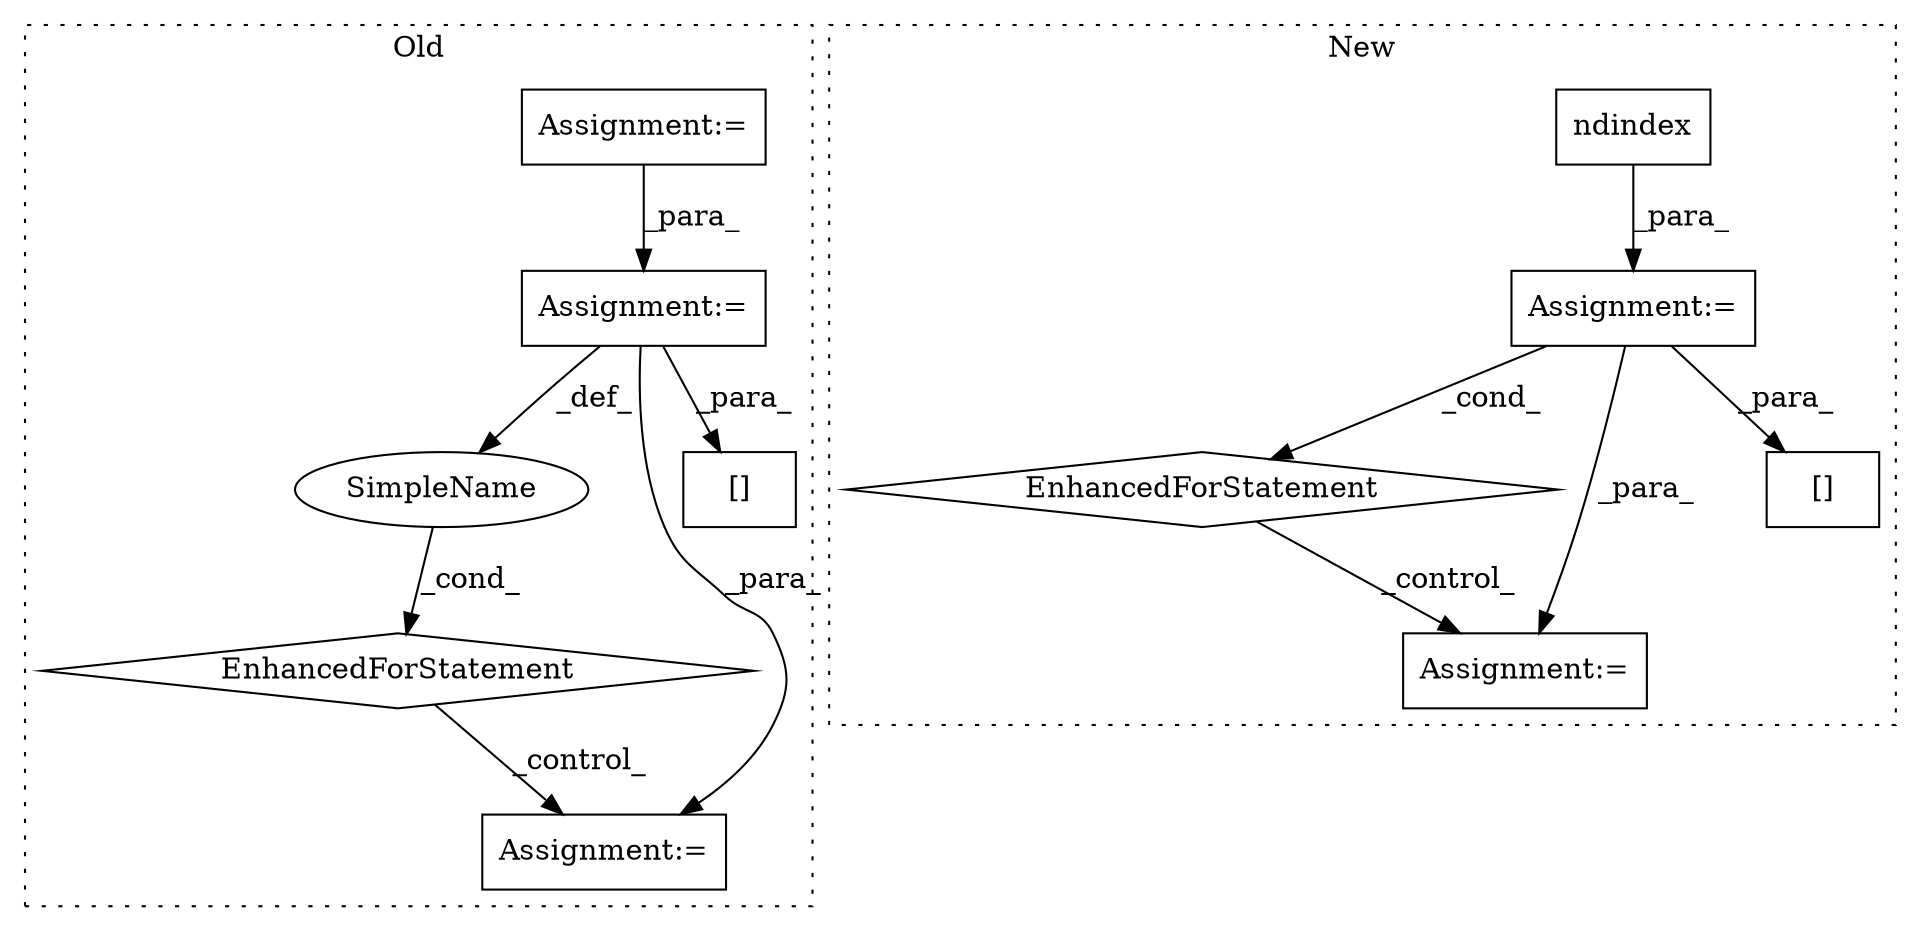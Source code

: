 digraph G {
subgraph cluster0 {
1 [label="EnhancedForStatement" a="70" s="1017,1100" l="57,2" shape="diamond"];
3 [label="Assignment:=" a="7" s="914" l="1" shape="box"];
7 [label="Assignment:=" a="7" s="1017,1100" l="57,2" shape="box"];
8 [label="SimpleName" a="42" s="1078" l="9" shape="ellipse"];
9 [label="Assignment:=" a="7" s="1122" l="1" shape="box"];
11 [label="[]" a="2" s="1170,1190" l="6,1" shape="box"];
label = "Old";
style="dotted";
}
subgraph cluster1 {
2 [label="ndindex" a="32" s="913,943" l="8,1" shape="box"];
4 [label="Assignment:=" a="7" s="834,944" l="64,2" shape="box"];
5 [label="EnhancedForStatement" a="70" s="834,944" l="64,2" shape="diamond"];
6 [label="Assignment:=" a="7" s="1067" l="1" shape="box"];
10 [label="[]" a="2" s="1154,1162" l="6,1" shape="box"];
label = "New";
style="dotted";
}
1 -> 9 [label="_control_"];
2 -> 4 [label="_para_"];
3 -> 7 [label="_para_"];
4 -> 5 [label="_cond_"];
4 -> 6 [label="_para_"];
4 -> 10 [label="_para_"];
5 -> 6 [label="_control_"];
7 -> 8 [label="_def_"];
7 -> 9 [label="_para_"];
7 -> 11 [label="_para_"];
8 -> 1 [label="_cond_"];
}